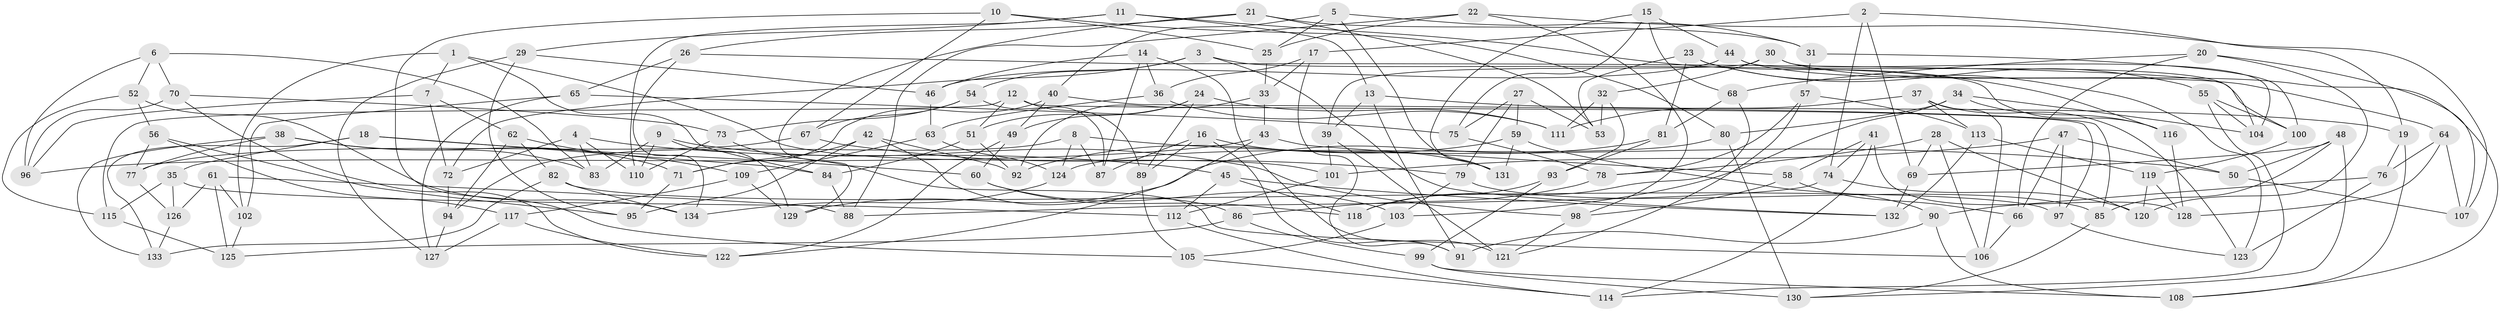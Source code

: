 // Generated by graph-tools (version 1.1) at 2025/37/03/09/25 02:37:55]
// undirected, 134 vertices, 268 edges
graph export_dot {
graph [start="1"]
  node [color=gray90,style=filled];
  1;
  2;
  3;
  4;
  5;
  6;
  7;
  8;
  9;
  10;
  11;
  12;
  13;
  14;
  15;
  16;
  17;
  18;
  19;
  20;
  21;
  22;
  23;
  24;
  25;
  26;
  27;
  28;
  29;
  30;
  31;
  32;
  33;
  34;
  35;
  36;
  37;
  38;
  39;
  40;
  41;
  42;
  43;
  44;
  45;
  46;
  47;
  48;
  49;
  50;
  51;
  52;
  53;
  54;
  55;
  56;
  57;
  58;
  59;
  60;
  61;
  62;
  63;
  64;
  65;
  66;
  67;
  68;
  69;
  70;
  71;
  72;
  73;
  74;
  75;
  76;
  77;
  78;
  79;
  80;
  81;
  82;
  83;
  84;
  85;
  86;
  87;
  88;
  89;
  90;
  91;
  92;
  93;
  94;
  95;
  96;
  97;
  98;
  99;
  100;
  101;
  102;
  103;
  104;
  105;
  106;
  107;
  108;
  109;
  110;
  111;
  112;
  113;
  114;
  115;
  116;
  117;
  118;
  119;
  120;
  121;
  122;
  123;
  124;
  125;
  126;
  127;
  128;
  129;
  130;
  131;
  132;
  133;
  134;
  1 -- 84;
  1 -- 7;
  1 -- 101;
  1 -- 102;
  2 -- 74;
  2 -- 69;
  2 -- 19;
  2 -- 17;
  3 -- 116;
  3 -- 72;
  3 -- 132;
  3 -- 54;
  4 -- 83;
  4 -- 110;
  4 -- 72;
  4 -- 45;
  5 -- 25;
  5 -- 131;
  5 -- 40;
  5 -- 31;
  6 -- 96;
  6 -- 70;
  6 -- 52;
  6 -- 83;
  7 -- 72;
  7 -- 96;
  7 -- 62;
  8 -- 94;
  8 -- 124;
  8 -- 87;
  8 -- 50;
  9 -- 129;
  9 -- 98;
  9 -- 110;
  9 -- 83;
  10 -- 25;
  10 -- 80;
  10 -- 67;
  10 -- 105;
  11 -- 29;
  11 -- 116;
  11 -- 110;
  11 -- 13;
  12 -- 97;
  12 -- 89;
  12 -- 51;
  12 -- 115;
  13 -- 91;
  13 -- 39;
  13 -- 19;
  14 -- 87;
  14 -- 36;
  14 -- 121;
  14 -- 46;
  15 -- 131;
  15 -- 44;
  15 -- 75;
  15 -- 68;
  16 -- 91;
  16 -- 131;
  16 -- 89;
  16 -- 87;
  17 -- 33;
  17 -- 91;
  17 -- 36;
  18 -- 84;
  18 -- 35;
  18 -- 133;
  18 -- 60;
  19 -- 76;
  19 -- 108;
  20 -- 107;
  20 -- 68;
  20 -- 120;
  20 -- 66;
  21 -- 26;
  21 -- 53;
  21 -- 129;
  21 -- 31;
  22 -- 98;
  22 -- 107;
  22 -- 88;
  22 -- 25;
  23 -- 81;
  23 -- 123;
  23 -- 53;
  23 -- 55;
  24 -- 89;
  24 -- 111;
  24 -- 51;
  24 -- 49;
  25 -- 33;
  26 -- 65;
  26 -- 100;
  26 -- 134;
  27 -- 53;
  27 -- 59;
  27 -- 75;
  27 -- 79;
  28 -- 120;
  28 -- 106;
  28 -- 78;
  28 -- 69;
  29 -- 95;
  29 -- 46;
  29 -- 127;
  30 -- 104;
  30 -- 39;
  30 -- 108;
  30 -- 32;
  31 -- 100;
  31 -- 57;
  32 -- 111;
  32 -- 53;
  32 -- 93;
  33 -- 92;
  33 -- 43;
  34 -- 80;
  34 -- 116;
  34 -- 103;
  34 -- 104;
  35 -- 126;
  35 -- 115;
  35 -- 112;
  36 -- 63;
  36 -- 111;
  37 -- 113;
  37 -- 111;
  37 -- 106;
  37 -- 123;
  38 -- 71;
  38 -- 133;
  38 -- 83;
  38 -- 77;
  39 -- 121;
  39 -- 101;
  40 -- 49;
  40 -- 85;
  40 -- 71;
  41 -- 114;
  41 -- 58;
  41 -- 74;
  41 -- 128;
  42 -- 86;
  42 -- 95;
  42 -- 71;
  42 -- 92;
  43 -- 122;
  43 -- 96;
  43 -- 58;
  44 -- 64;
  44 -- 46;
  44 -- 104;
  45 -- 132;
  45 -- 112;
  45 -- 118;
  46 -- 63;
  47 -- 97;
  47 -- 66;
  47 -- 50;
  47 -- 101;
  48 -- 85;
  48 -- 130;
  48 -- 50;
  48 -- 69;
  49 -- 60;
  49 -- 122;
  50 -- 107;
  51 -- 84;
  51 -- 92;
  52 -- 134;
  52 -- 56;
  52 -- 115;
  54 -- 87;
  54 -- 67;
  54 -- 73;
  55 -- 114;
  55 -- 100;
  55 -- 104;
  56 -- 117;
  56 -- 95;
  56 -- 77;
  57 -- 113;
  57 -- 121;
  57 -- 78;
  58 -- 66;
  58 -- 98;
  59 -- 90;
  59 -- 131;
  59 -- 92;
  60 -- 118;
  60 -- 103;
  61 -- 102;
  61 -- 125;
  61 -- 88;
  61 -- 126;
  62 -- 82;
  62 -- 94;
  62 -- 109;
  63 -- 124;
  63 -- 109;
  64 -- 107;
  64 -- 76;
  64 -- 128;
  65 -- 127;
  65 -- 102;
  65 -- 75;
  66 -- 106;
  67 -- 79;
  67 -- 77;
  68 -- 118;
  68 -- 81;
  69 -- 132;
  70 -- 96;
  70 -- 73;
  70 -- 122;
  71 -- 95;
  72 -- 94;
  73 -- 110;
  73 -- 106;
  74 -- 88;
  74 -- 120;
  75 -- 78;
  76 -- 90;
  76 -- 123;
  77 -- 126;
  78 -- 86;
  79 -- 103;
  79 -- 85;
  80 -- 124;
  80 -- 130;
  81 -- 93;
  81 -- 129;
  82 -- 133;
  82 -- 134;
  82 -- 97;
  84 -- 88;
  85 -- 130;
  86 -- 125;
  86 -- 99;
  89 -- 105;
  90 -- 108;
  90 -- 91;
  93 -- 118;
  93 -- 99;
  94 -- 127;
  97 -- 123;
  98 -- 121;
  99 -- 108;
  99 -- 130;
  100 -- 119;
  101 -- 112;
  102 -- 125;
  103 -- 105;
  105 -- 114;
  109 -- 117;
  109 -- 129;
  112 -- 114;
  113 -- 132;
  113 -- 119;
  115 -- 125;
  116 -- 128;
  117 -- 122;
  117 -- 127;
  119 -- 120;
  119 -- 128;
  124 -- 134;
  126 -- 133;
}
